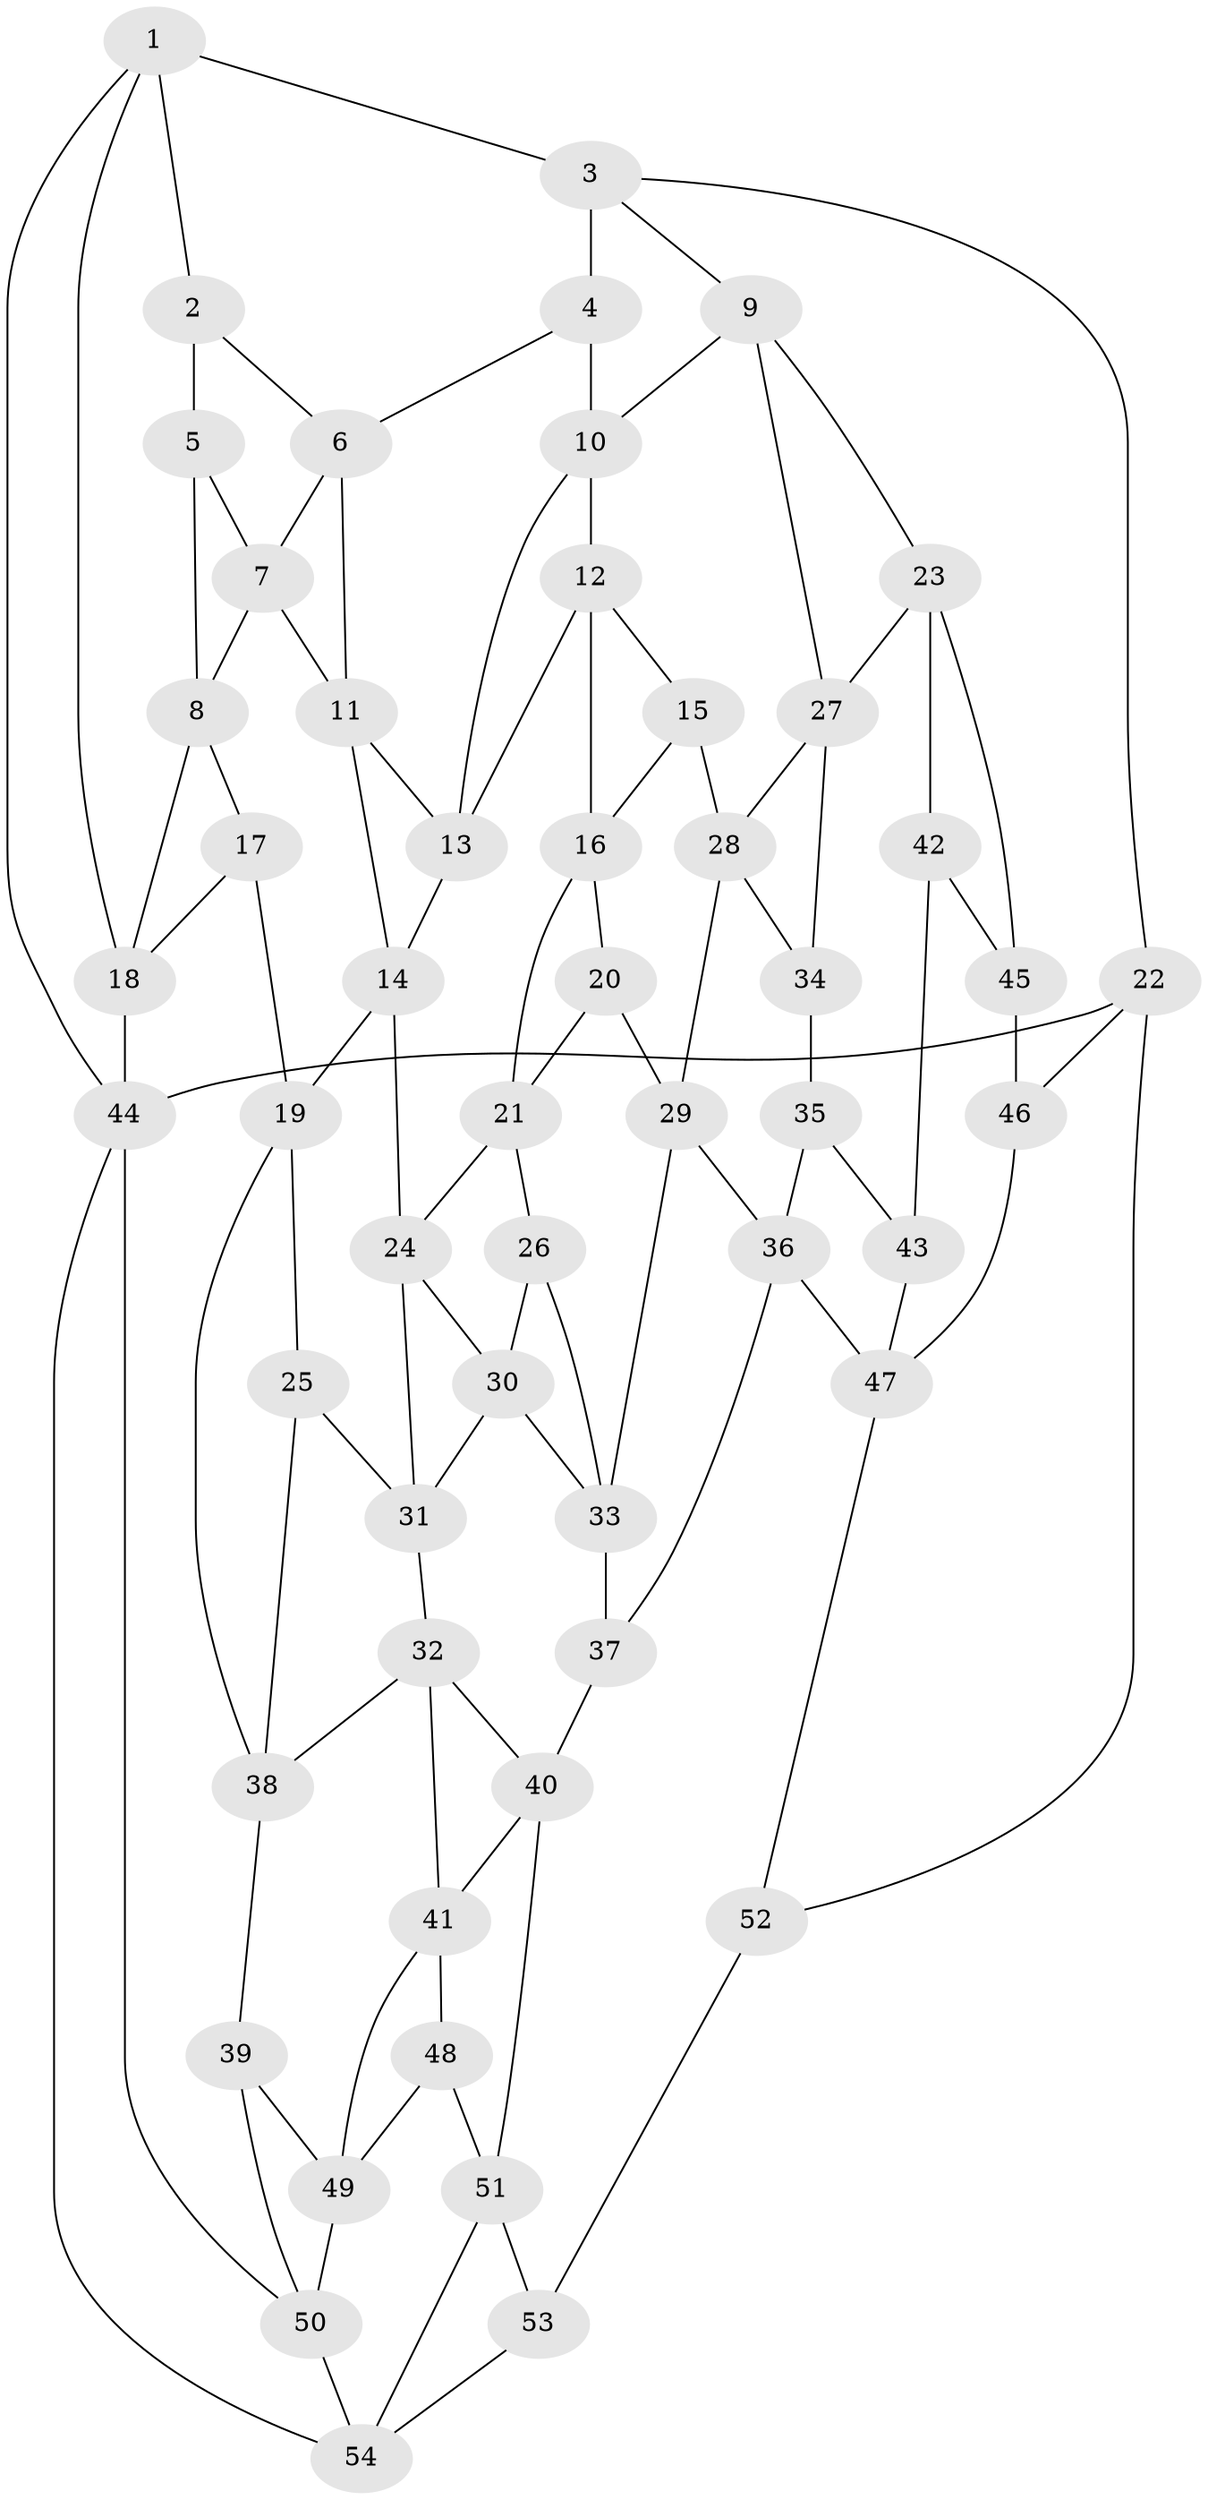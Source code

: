 // original degree distribution, {3: 0.037037037037037035, 5: 0.5555555555555556, 6: 0.21296296296296297, 4: 0.19444444444444445}
// Generated by graph-tools (version 1.1) at 2025/03/03/09/25 03:03:24]
// undirected, 54 vertices, 99 edges
graph export_dot {
graph [start="1"]
  node [color=gray90,style=filled];
  1;
  2;
  3;
  4;
  5;
  6;
  7;
  8;
  9;
  10;
  11;
  12;
  13;
  14;
  15;
  16;
  17;
  18;
  19;
  20;
  21;
  22;
  23;
  24;
  25;
  26;
  27;
  28;
  29;
  30;
  31;
  32;
  33;
  34;
  35;
  36;
  37;
  38;
  39;
  40;
  41;
  42;
  43;
  44;
  45;
  46;
  47;
  48;
  49;
  50;
  51;
  52;
  53;
  54;
  1 -- 2 [weight=1.0];
  1 -- 3 [weight=1.0];
  1 -- 18 [weight=1.0];
  1 -- 44 [weight=1.0];
  2 -- 5 [weight=1.0];
  2 -- 6 [weight=1.0];
  3 -- 4 [weight=2.0];
  3 -- 9 [weight=1.0];
  3 -- 22 [weight=1.0];
  4 -- 6 [weight=1.0];
  4 -- 10 [weight=1.0];
  5 -- 7 [weight=1.0];
  5 -- 8 [weight=1.0];
  6 -- 7 [weight=1.0];
  6 -- 11 [weight=1.0];
  7 -- 8 [weight=1.0];
  7 -- 11 [weight=1.0];
  8 -- 17 [weight=1.0];
  8 -- 18 [weight=1.0];
  9 -- 10 [weight=1.0];
  9 -- 23 [weight=1.0];
  9 -- 27 [weight=1.0];
  10 -- 12 [weight=1.0];
  10 -- 13 [weight=1.0];
  11 -- 13 [weight=1.0];
  11 -- 14 [weight=1.0];
  12 -- 13 [weight=1.0];
  12 -- 15 [weight=1.0];
  12 -- 16 [weight=1.0];
  13 -- 14 [weight=1.0];
  14 -- 19 [weight=1.0];
  14 -- 24 [weight=1.0];
  15 -- 16 [weight=1.0];
  15 -- 28 [weight=1.0];
  16 -- 20 [weight=1.0];
  16 -- 21 [weight=1.0];
  17 -- 18 [weight=1.0];
  17 -- 19 [weight=1.0];
  18 -- 44 [weight=1.0];
  19 -- 25 [weight=1.0];
  19 -- 38 [weight=1.0];
  20 -- 21 [weight=1.0];
  20 -- 29 [weight=1.0];
  21 -- 24 [weight=1.0];
  21 -- 26 [weight=1.0];
  22 -- 44 [weight=1.0];
  22 -- 46 [weight=1.0];
  22 -- 52 [weight=1.0];
  23 -- 27 [weight=1.0];
  23 -- 42 [weight=1.0];
  23 -- 45 [weight=1.0];
  24 -- 30 [weight=1.0];
  24 -- 31 [weight=1.0];
  25 -- 31 [weight=1.0];
  25 -- 38 [weight=1.0];
  26 -- 30 [weight=1.0];
  26 -- 33 [weight=1.0];
  27 -- 28 [weight=1.0];
  27 -- 34 [weight=1.0];
  28 -- 29 [weight=1.0];
  28 -- 34 [weight=1.0];
  29 -- 33 [weight=1.0];
  29 -- 36 [weight=1.0];
  30 -- 31 [weight=1.0];
  30 -- 33 [weight=1.0];
  31 -- 32 [weight=1.0];
  32 -- 38 [weight=1.0];
  32 -- 40 [weight=1.0];
  32 -- 41 [weight=1.0];
  33 -- 37 [weight=1.0];
  34 -- 35 [weight=1.0];
  35 -- 36 [weight=1.0];
  35 -- 43 [weight=2.0];
  36 -- 37 [weight=1.0];
  36 -- 47 [weight=1.0];
  37 -- 40 [weight=1.0];
  38 -- 39 [weight=1.0];
  39 -- 49 [weight=1.0];
  39 -- 50 [weight=1.0];
  40 -- 41 [weight=1.0];
  40 -- 51 [weight=1.0];
  41 -- 48 [weight=1.0];
  41 -- 49 [weight=1.0];
  42 -- 43 [weight=1.0];
  42 -- 45 [weight=1.0];
  43 -- 47 [weight=1.0];
  44 -- 50 [weight=1.0];
  44 -- 54 [weight=1.0];
  45 -- 46 [weight=2.0];
  46 -- 47 [weight=1.0];
  47 -- 52 [weight=1.0];
  48 -- 49 [weight=1.0];
  48 -- 51 [weight=1.0];
  49 -- 50 [weight=1.0];
  50 -- 54 [weight=1.0];
  51 -- 53 [weight=1.0];
  51 -- 54 [weight=1.0];
  52 -- 53 [weight=2.0];
  53 -- 54 [weight=1.0];
}
